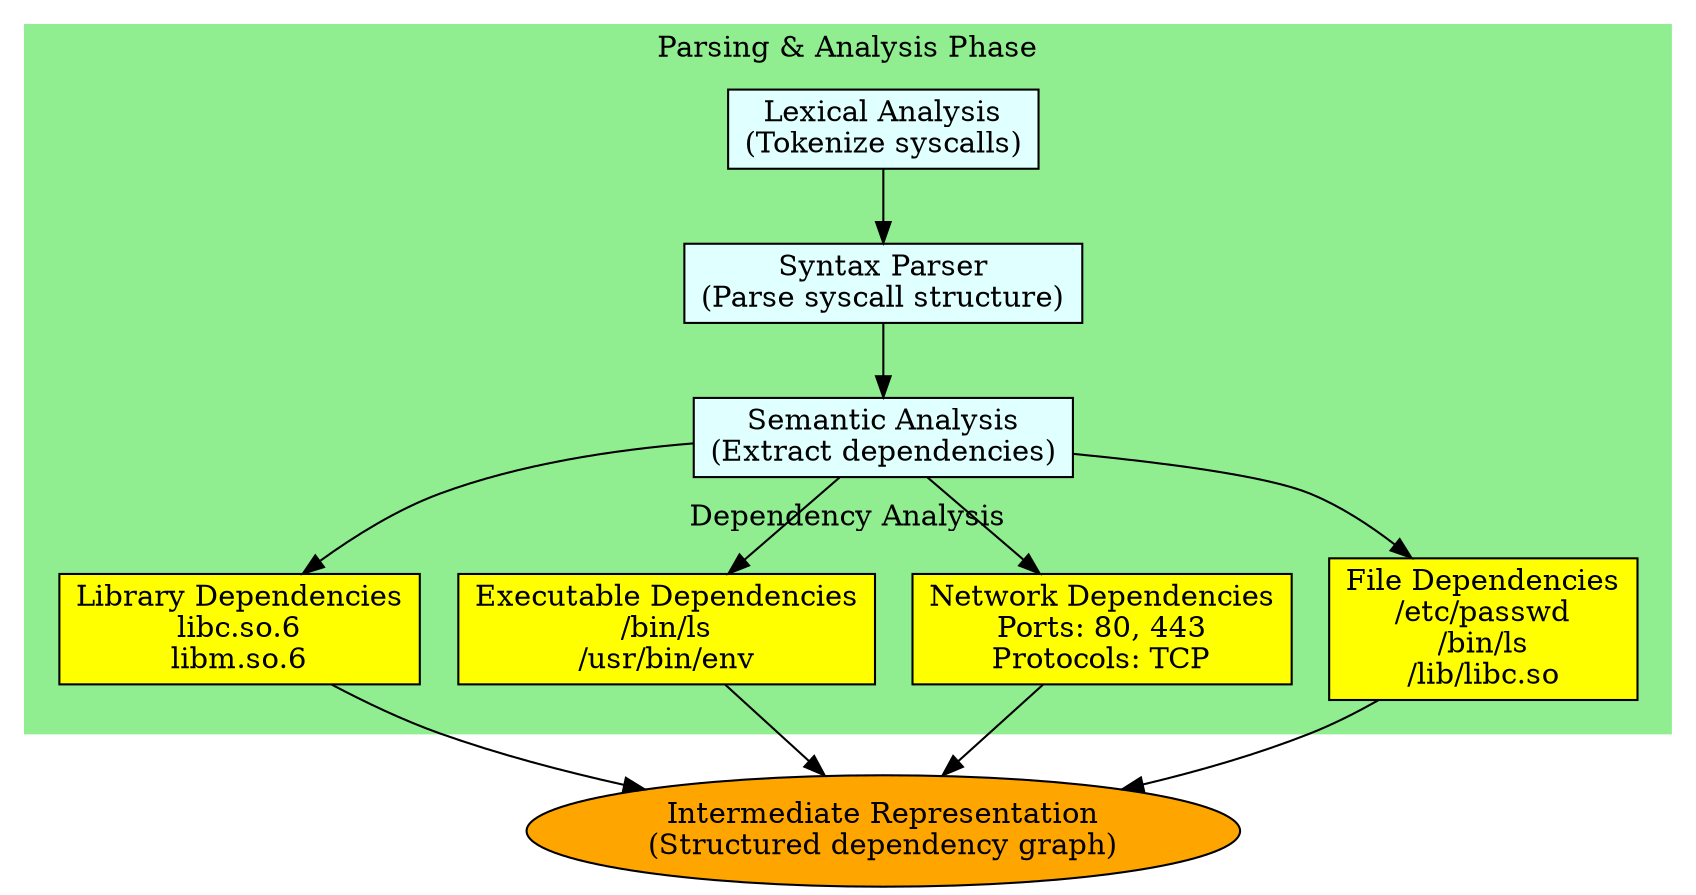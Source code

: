 digraph ParsingAnalysis {
    rankdir=TB;
    node [shape=box, style=filled];
    
    subgraph cluster_parsing {
        label="Parsing & Analysis Phase";
        style=filled;
        color=lightgreen;
        
        // Parser stages
        lexer [label="Lexical Analysis\n(Tokenize syscalls)", fillcolor=lightcyan];
        parser [label="Syntax Parser\n(Parse syscall structure)", fillcolor=lightcyan];
        semantic [label="Semantic Analysis\n(Extract dependencies)", fillcolor=lightcyan];
        
        lexer -> parser -> semantic;
        
        // Analysis components
        subgraph cluster_analysis {
            label="Dependency Analysis";
            style=dashed;
            
            file_deps [label="File Dependencies\n/etc/passwd\n/bin/ls\n/lib/libc.so", fillcolor=yellow];
            net_deps [label="Network Dependencies\nPorts: 80, 443\nProtocols: TCP", fillcolor=yellow];
            exec_deps [label="Executable Dependencies\n/bin/ls\n/usr/bin/env", fillcolor=yellow];
            lib_deps [label="Library Dependencies\nlibc.so.6\nlibm.so.6", fillcolor=yellow];
        }
        
        semantic -> file_deps;
        semantic -> net_deps;
        semantic -> exec_deps;
        semantic -> lib_deps;
    }
    
    // Intermediate representation
    ir [label="Intermediate Representation\n(Structured dependency graph)", fillcolor=orange, shape=ellipse];
    file_deps -> ir;
    net_deps -> ir;
    exec_deps -> ir;
    lib_deps -> ir;
}